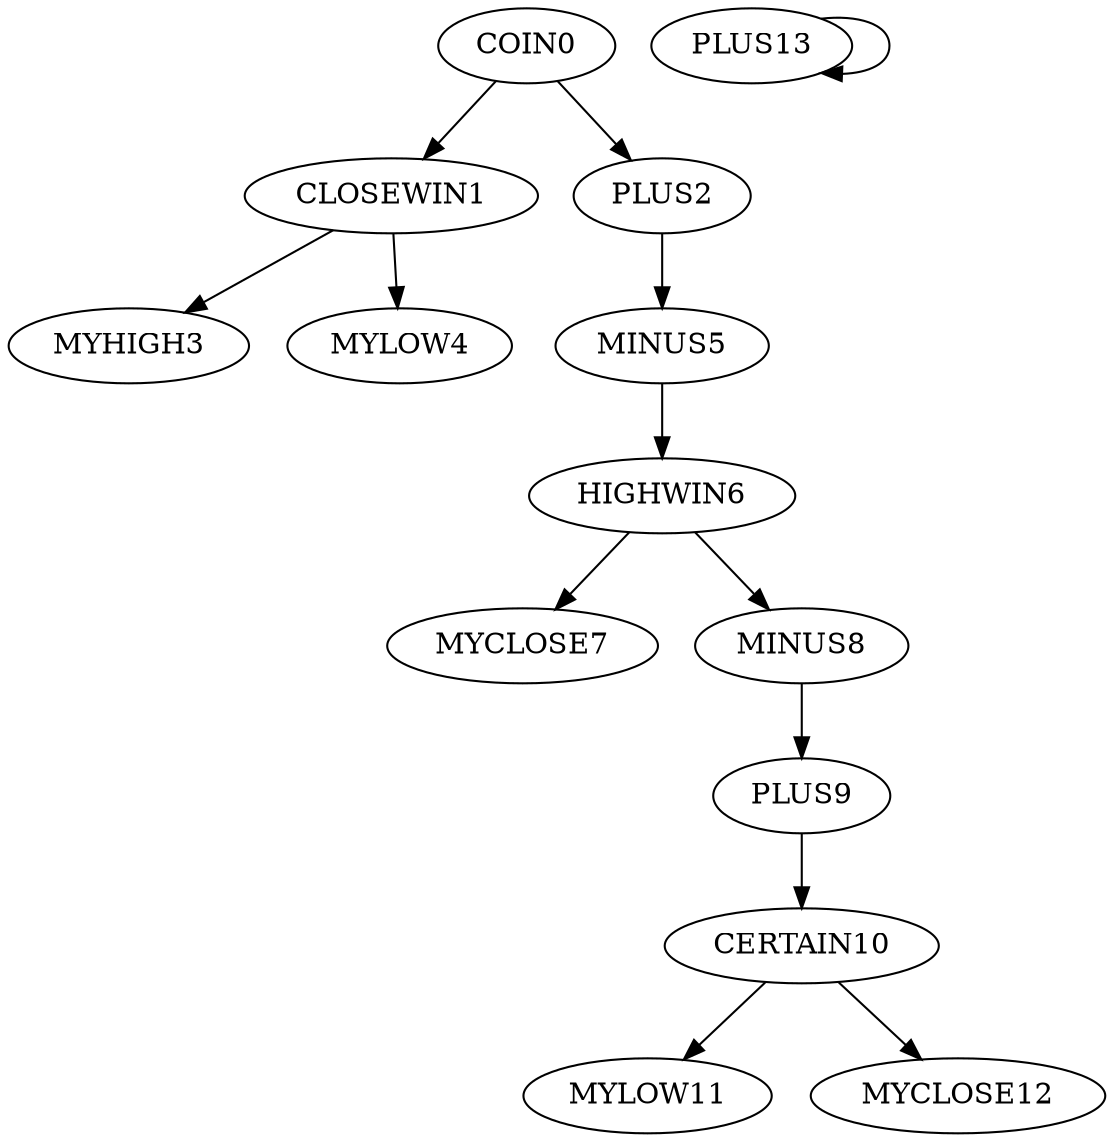 digraph T {
	COIN0 -> CLOSEWIN1;
	COIN0 -> PLUS2;
	CLOSEWIN1 -> MYHIGH3;
	CLOSEWIN1 -> MYLOW4;
	PLUS2 -> MINUS5;
	MINUS5 -> HIGHWIN6;
	HIGHWIN6 -> MYCLOSE7;
	HIGHWIN6 -> MINUS8;
	MINUS8 -> PLUS9;
	PLUS9 -> CERTAIN10;
	CERTAIN10 -> MYLOW11;
	CERTAIN10 -> MYCLOSE12;
	PLUS13 -> PLUS13;
}